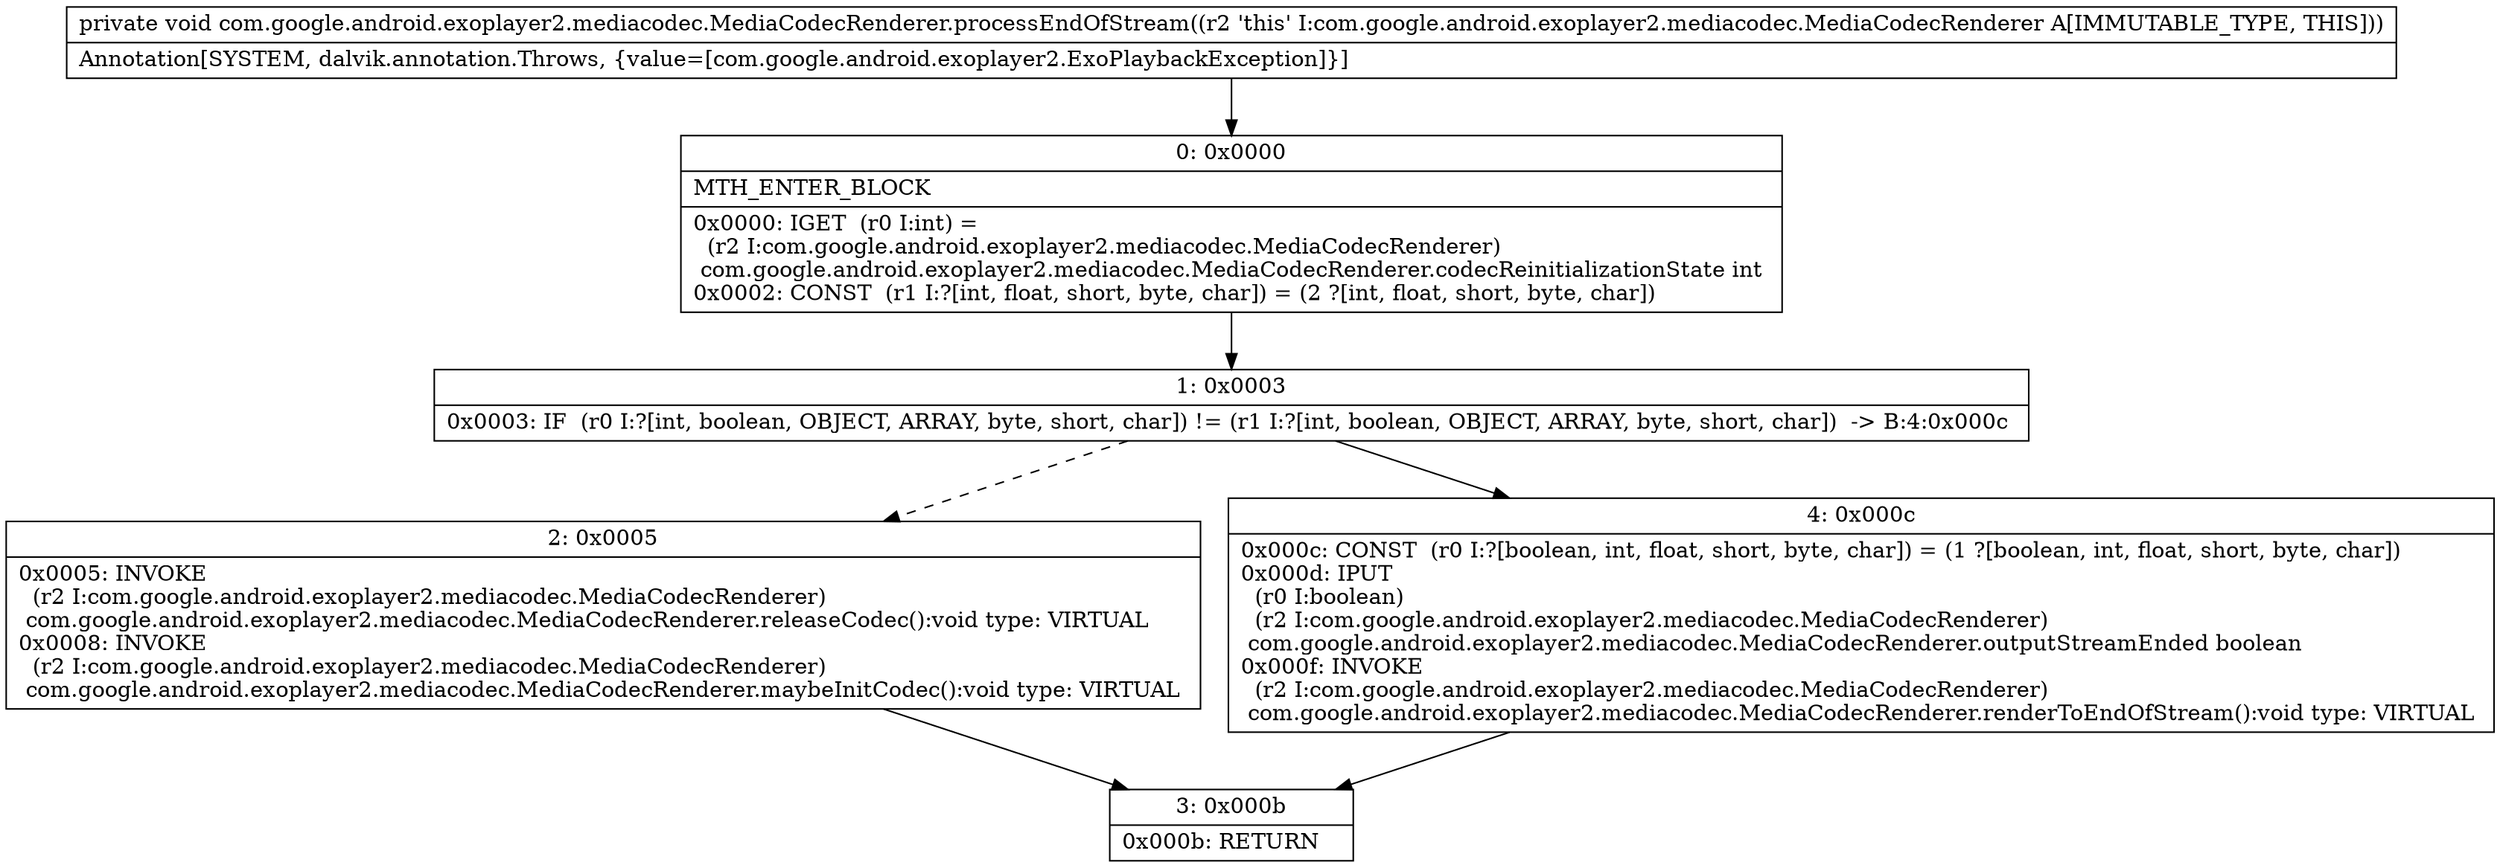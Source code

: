 digraph "CFG forcom.google.android.exoplayer2.mediacodec.MediaCodecRenderer.processEndOfStream()V" {
Node_0 [shape=record,label="{0\:\ 0x0000|MTH_ENTER_BLOCK\l|0x0000: IGET  (r0 I:int) = \l  (r2 I:com.google.android.exoplayer2.mediacodec.MediaCodecRenderer)\l com.google.android.exoplayer2.mediacodec.MediaCodecRenderer.codecReinitializationState int \l0x0002: CONST  (r1 I:?[int, float, short, byte, char]) = (2 ?[int, float, short, byte, char]) \l}"];
Node_1 [shape=record,label="{1\:\ 0x0003|0x0003: IF  (r0 I:?[int, boolean, OBJECT, ARRAY, byte, short, char]) != (r1 I:?[int, boolean, OBJECT, ARRAY, byte, short, char])  \-\> B:4:0x000c \l}"];
Node_2 [shape=record,label="{2\:\ 0x0005|0x0005: INVOKE  \l  (r2 I:com.google.android.exoplayer2.mediacodec.MediaCodecRenderer)\l com.google.android.exoplayer2.mediacodec.MediaCodecRenderer.releaseCodec():void type: VIRTUAL \l0x0008: INVOKE  \l  (r2 I:com.google.android.exoplayer2.mediacodec.MediaCodecRenderer)\l com.google.android.exoplayer2.mediacodec.MediaCodecRenderer.maybeInitCodec():void type: VIRTUAL \l}"];
Node_3 [shape=record,label="{3\:\ 0x000b|0x000b: RETURN   \l}"];
Node_4 [shape=record,label="{4\:\ 0x000c|0x000c: CONST  (r0 I:?[boolean, int, float, short, byte, char]) = (1 ?[boolean, int, float, short, byte, char]) \l0x000d: IPUT  \l  (r0 I:boolean)\l  (r2 I:com.google.android.exoplayer2.mediacodec.MediaCodecRenderer)\l com.google.android.exoplayer2.mediacodec.MediaCodecRenderer.outputStreamEnded boolean \l0x000f: INVOKE  \l  (r2 I:com.google.android.exoplayer2.mediacodec.MediaCodecRenderer)\l com.google.android.exoplayer2.mediacodec.MediaCodecRenderer.renderToEndOfStream():void type: VIRTUAL \l}"];
MethodNode[shape=record,label="{private void com.google.android.exoplayer2.mediacodec.MediaCodecRenderer.processEndOfStream((r2 'this' I:com.google.android.exoplayer2.mediacodec.MediaCodecRenderer A[IMMUTABLE_TYPE, THIS]))  | Annotation[SYSTEM, dalvik.annotation.Throws, \{value=[com.google.android.exoplayer2.ExoPlaybackException]\}]\l}"];
MethodNode -> Node_0;
Node_0 -> Node_1;
Node_1 -> Node_2[style=dashed];
Node_1 -> Node_4;
Node_2 -> Node_3;
Node_4 -> Node_3;
}

